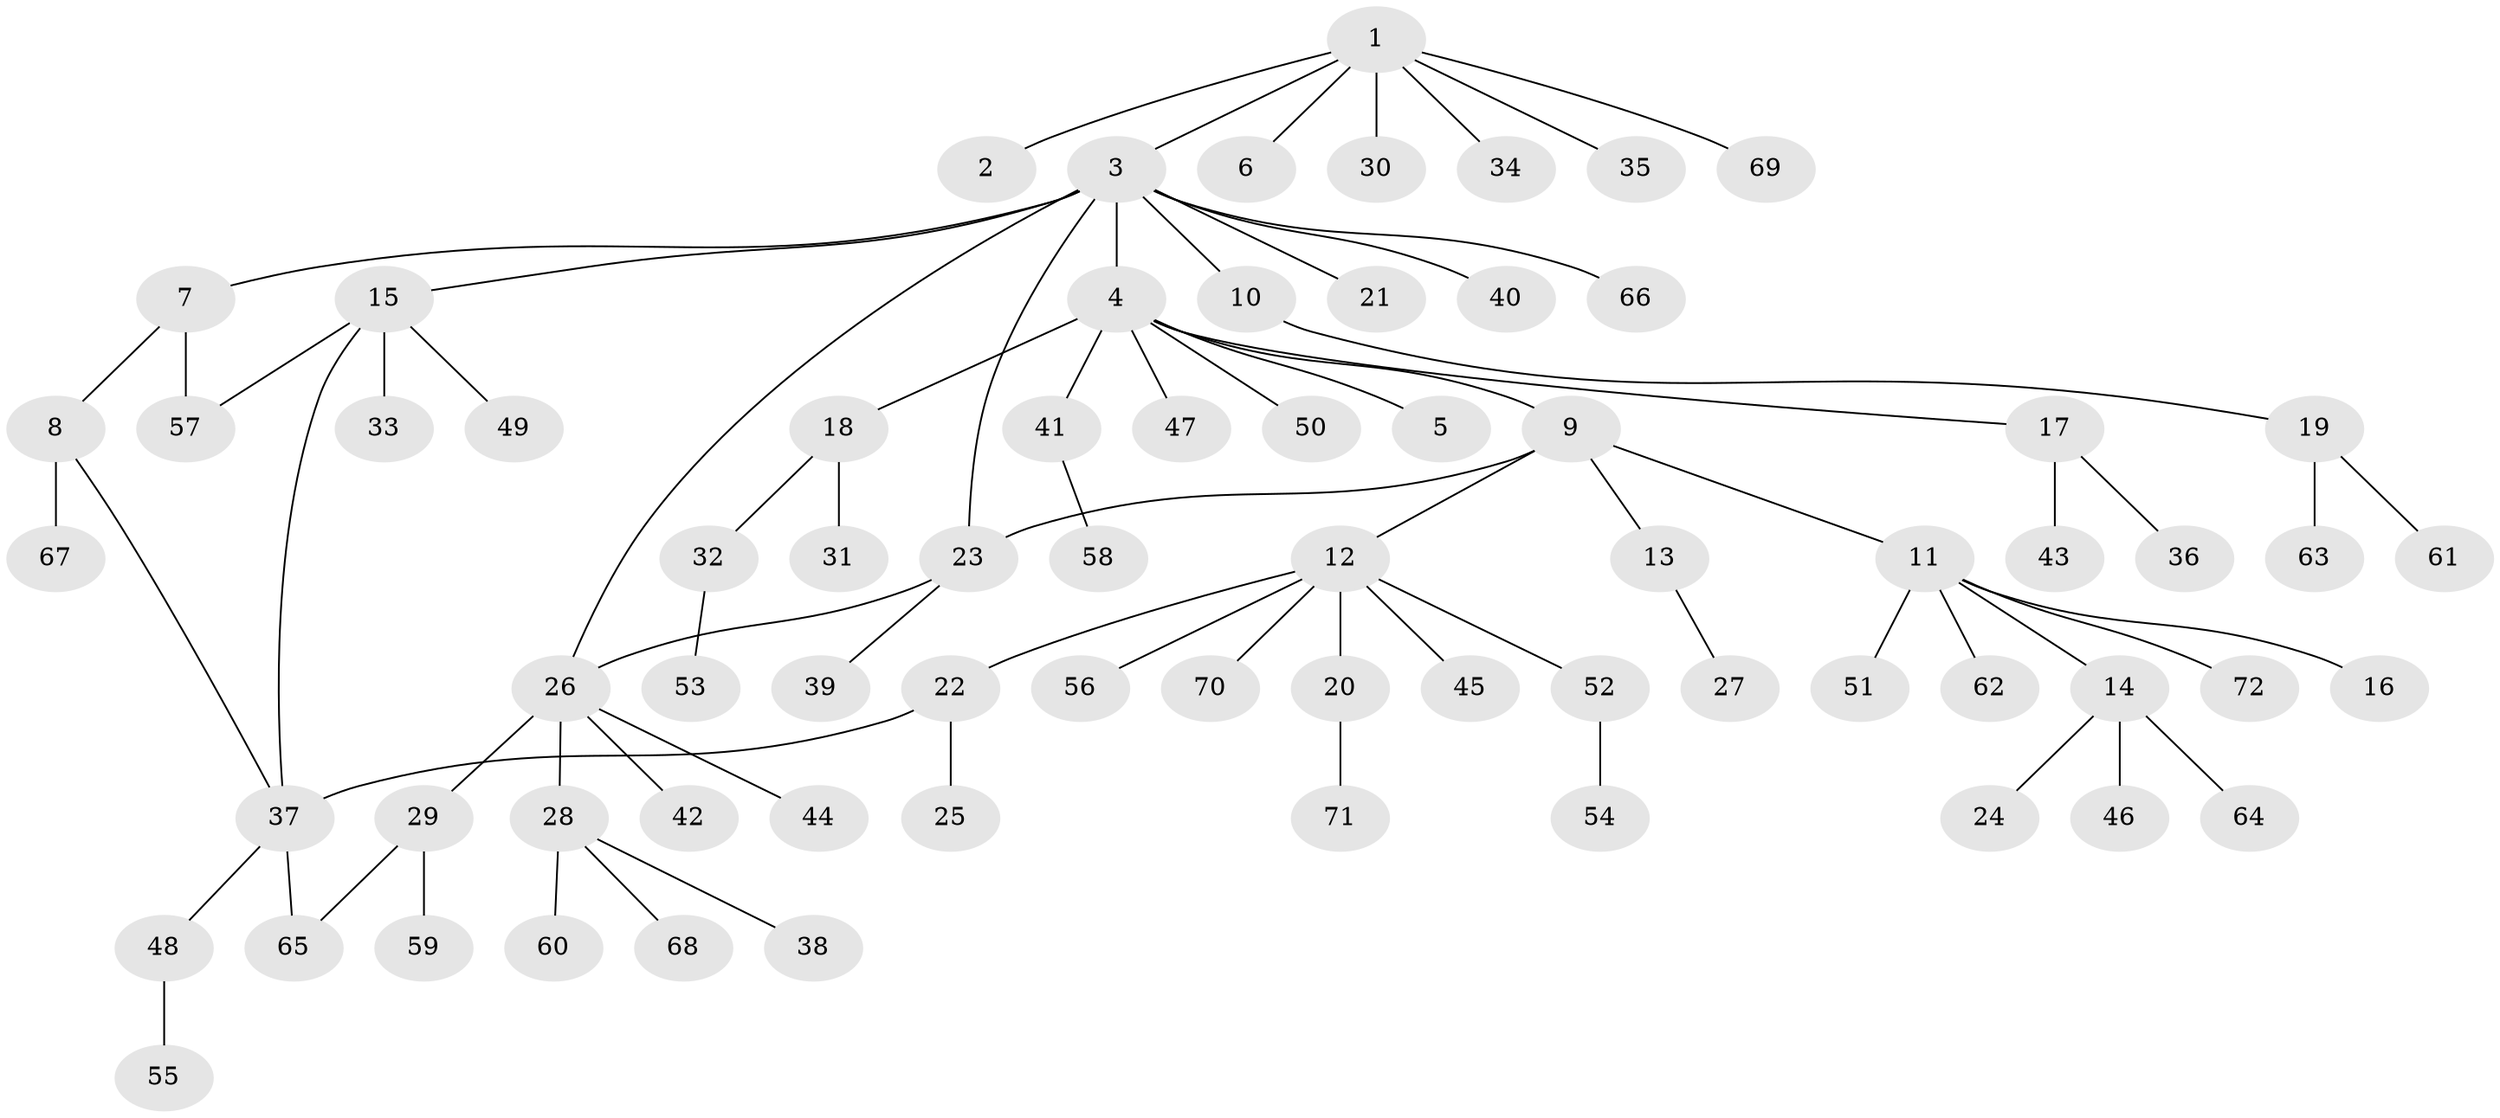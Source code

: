 // Generated by graph-tools (version 1.1) at 2025/48/03/09/25 04:48:15]
// undirected, 72 vertices, 77 edges
graph export_dot {
graph [start="1"]
  node [color=gray90,style=filled];
  1;
  2;
  3;
  4;
  5;
  6;
  7;
  8;
  9;
  10;
  11;
  12;
  13;
  14;
  15;
  16;
  17;
  18;
  19;
  20;
  21;
  22;
  23;
  24;
  25;
  26;
  27;
  28;
  29;
  30;
  31;
  32;
  33;
  34;
  35;
  36;
  37;
  38;
  39;
  40;
  41;
  42;
  43;
  44;
  45;
  46;
  47;
  48;
  49;
  50;
  51;
  52;
  53;
  54;
  55;
  56;
  57;
  58;
  59;
  60;
  61;
  62;
  63;
  64;
  65;
  66;
  67;
  68;
  69;
  70;
  71;
  72;
  1 -- 2;
  1 -- 3;
  1 -- 6;
  1 -- 30;
  1 -- 34;
  1 -- 35;
  1 -- 69;
  3 -- 4;
  3 -- 7;
  3 -- 10;
  3 -- 15;
  3 -- 21;
  3 -- 23;
  3 -- 26;
  3 -- 40;
  3 -- 66;
  4 -- 5;
  4 -- 9;
  4 -- 17;
  4 -- 18;
  4 -- 41;
  4 -- 47;
  4 -- 50;
  7 -- 8;
  7 -- 57;
  8 -- 37;
  8 -- 67;
  9 -- 11;
  9 -- 12;
  9 -- 13;
  9 -- 23;
  10 -- 19;
  11 -- 14;
  11 -- 16;
  11 -- 51;
  11 -- 62;
  11 -- 72;
  12 -- 20;
  12 -- 22;
  12 -- 45;
  12 -- 52;
  12 -- 56;
  12 -- 70;
  13 -- 27;
  14 -- 24;
  14 -- 46;
  14 -- 64;
  15 -- 33;
  15 -- 37;
  15 -- 49;
  15 -- 57;
  17 -- 36;
  17 -- 43;
  18 -- 31;
  18 -- 32;
  19 -- 61;
  19 -- 63;
  20 -- 71;
  22 -- 25;
  22 -- 37;
  23 -- 26;
  23 -- 39;
  26 -- 28;
  26 -- 29;
  26 -- 42;
  26 -- 44;
  28 -- 38;
  28 -- 60;
  28 -- 68;
  29 -- 59;
  29 -- 65;
  32 -- 53;
  37 -- 48;
  37 -- 65;
  41 -- 58;
  48 -- 55;
  52 -- 54;
}
